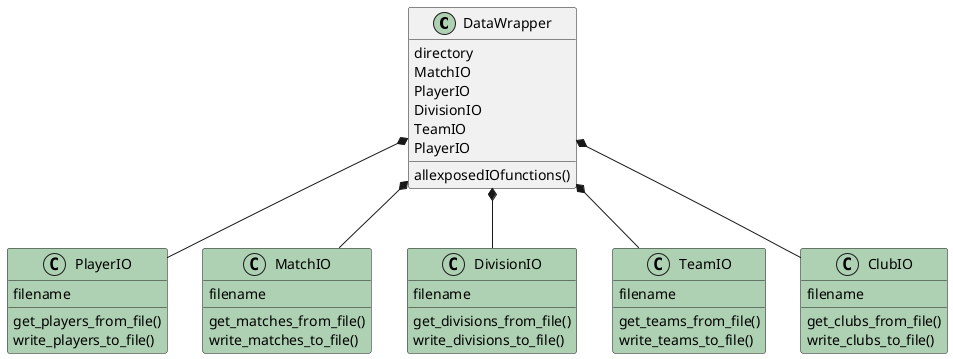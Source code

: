 @startuml lol

class DataWrapper{
    directory
    MatchIO
    PlayerIO
    DivisionIO
    TeamIO
    PlayerIO
    allexposedIOfunctions()
}

class PlayerIO #ADD1b2{
    filename
    get_players_from_file()
    write_players_to_file()

}
class MatchIO #ADD1b2{
    filename
    get_matches_from_file()
    write_matches_to_file()
}
class DivisionIO #ADD1b2{
    filename
    get_divisions_from_file()
    write_divisions_to_file()
}
class TeamIO  #ADD1b2  {
    filename
    get_teams_from_file()
    write_teams_to_file()
}
class ClubIO  #ADD1b2 {
    filename
    get_clubs_from_file()
    write_clubs_to_file()
}

DataWrapper *-- MatchIO
DataWrapper *-- PlayerIO
DataWrapper *-- DivisionIO
DataWrapper *-- TeamIO
DataWrapper *-- ClubIO

@enduml
